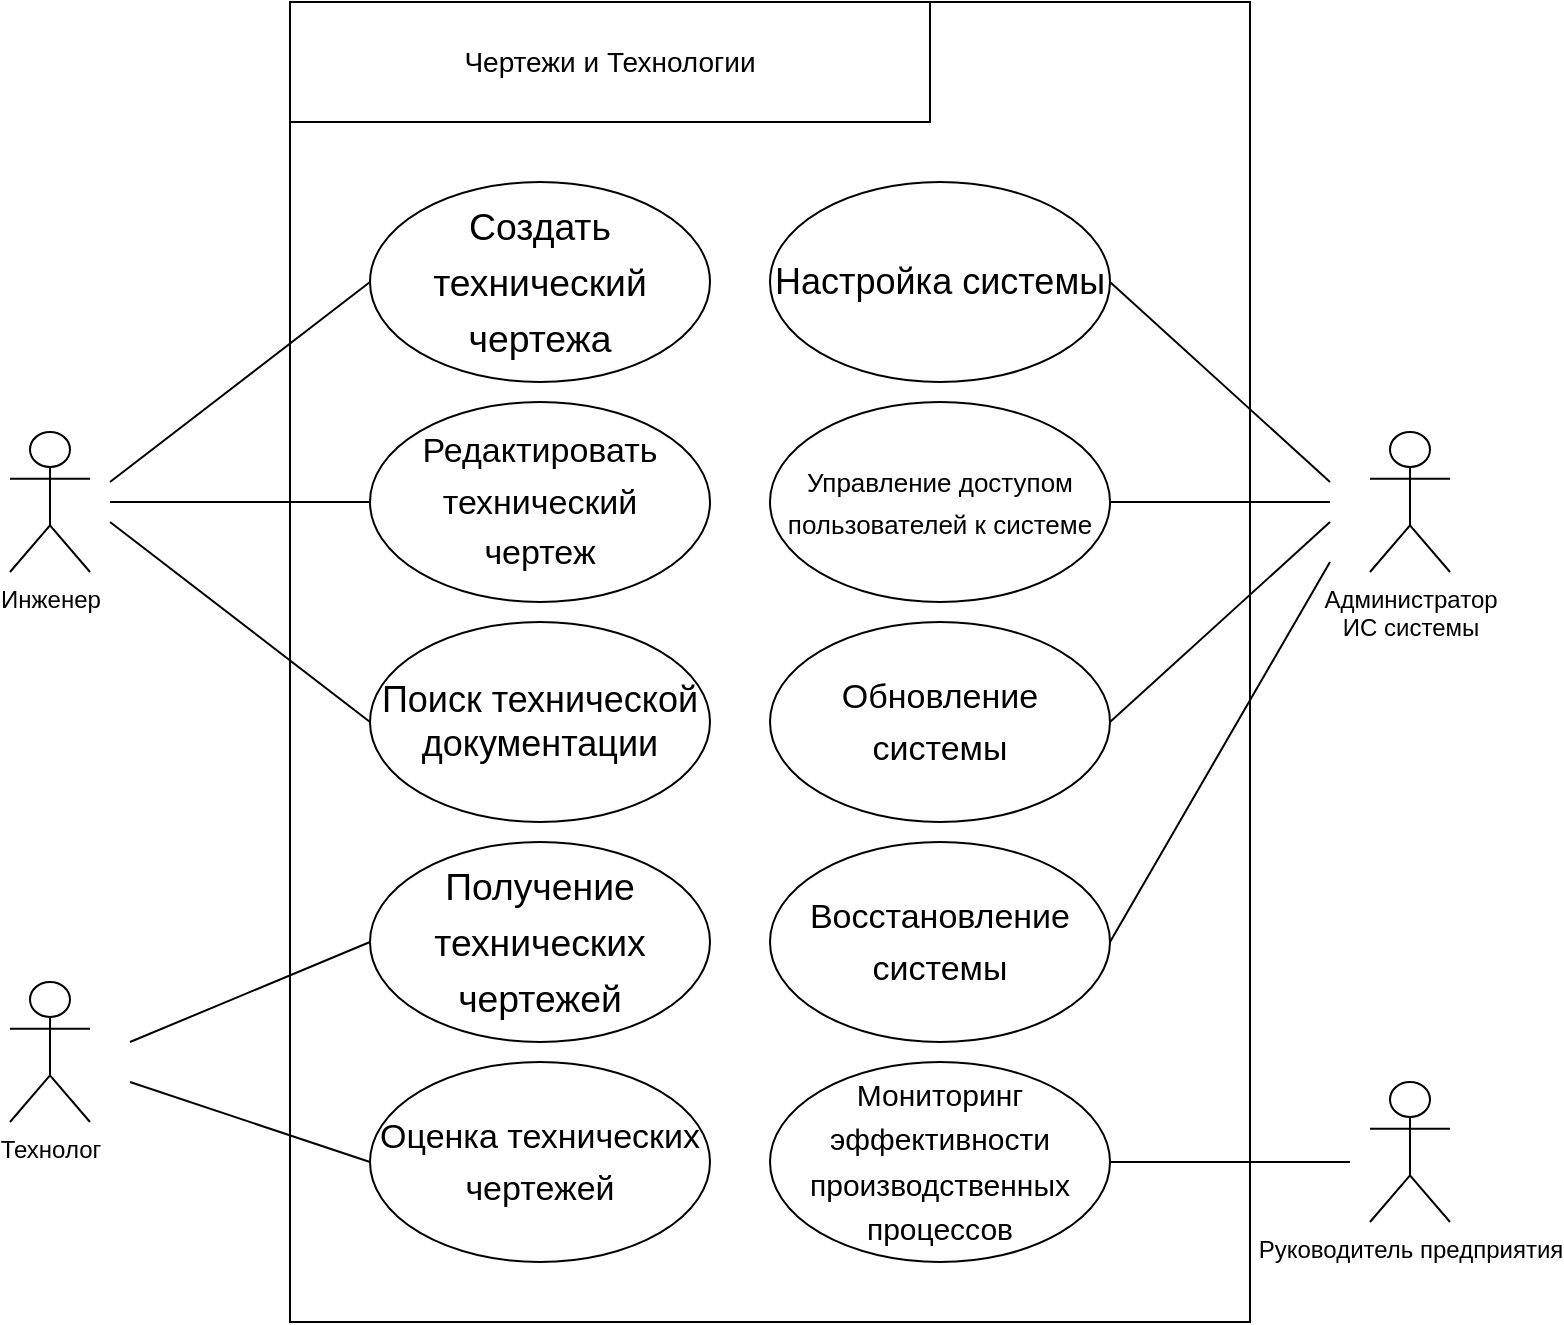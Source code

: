 <mxfile version="24.1.0" type="device">
  <diagram name="Page-1" id="929967ad-93f9-6ef4-fab6-5d389245f69c">
    <mxGraphModel dx="1509" dy="871" grid="1" gridSize="10" guides="1" tooltips="1" connect="1" arrows="1" fold="1" page="1" pageScale="1.5" pageWidth="1169" pageHeight="826" background="none" math="0" shadow="0">
      <root>
        <mxCell id="0" style=";html=1;" />
        <mxCell id="1" style=";html=1;" parent="0" />
        <mxCell id="1672d66443f91eb5-13" style="edgeStyle=orthogonalEdgeStyle;rounded=0;html=1;jettySize=auto;orthogonalLoop=1;endArrow=circlePlus;endFill=0;" parent="1" edge="1">
          <mxGeometry relative="1" as="geometry">
            <Array as="points">
              <mxPoint x="477" y="485" />
              <mxPoint x="517" y="485" />
            </Array>
            <mxPoint x="477.0" y="535" as="sourcePoint" />
          </mxGeometry>
        </mxCell>
        <mxCell id="hsE9dfF4Od-NRktNLgFB-34" value="&lt;span style=&quot;font-size:14.0pt;line-height:150%;&lt;br/&gt;font-family:&amp;quot;Times New Roman&amp;quot;,serif;mso-fareast-font-family:Calibri;mso-fareast-theme-font:&lt;br/&gt;minor-latin;mso-ansi-language:EN-US;mso-fareast-language:EN-US;mso-bidi-language:&lt;br/&gt;AR-SA&quot;&gt;Создать технический чертежа&lt;/span&gt;" style="ellipse;whiteSpace=wrap;html=1;" parent="1" vertex="1">
          <mxGeometry x="200" y="90" width="170" height="100" as="geometry" />
        </mxCell>
        <mxCell id="hsE9dfF4Od-NRktNLgFB-38" value="" style="endArrow=none;html=1;rounded=0;strokeWidth=1;entryX=0;entryY=0.5;entryDx=0;entryDy=0;" parent="1" target="hsE9dfF4Od-NRktNLgFB-34" edge="1">
          <mxGeometry width="50" height="50" relative="1" as="geometry">
            <mxPoint x="70" y="240" as="sourcePoint" />
            <mxPoint x="-100" y="421" as="targetPoint" />
          </mxGeometry>
        </mxCell>
        <mxCell id="hsE9dfF4Od-NRktNLgFB-41" value="&lt;font style=&quot;font-size: 14px;&quot;&gt;Чертежи и Технологии&lt;/font&gt;" style="rounded=0;whiteSpace=wrap;html=1;fillColor=none;" parent="1" vertex="1">
          <mxGeometry x="160" width="320" height="60" as="geometry" />
        </mxCell>
        <mxCell id="hsE9dfF4Od-NRktNLgFB-47" value="" style="endArrow=none;html=1;rounded=0;strokeWidth=1;entryX=0;entryY=0.5;entryDx=0;entryDy=0;" parent="1" target="hsE9dfF4Od-NRktNLgFB-56" edge="1">
          <mxGeometry width="50" height="50" relative="1" as="geometry">
            <mxPoint x="70" y="250" as="sourcePoint" />
            <mxPoint x="120" y="351" as="targetPoint" />
          </mxGeometry>
        </mxCell>
        <mxCell id="hsE9dfF4Od-NRktNLgFB-53" value="Инженер" style="shape=umlActor;verticalLabelPosition=bottom;verticalAlign=top;html=1;outlineConnect=0;" parent="1" vertex="1">
          <mxGeometry x="20" y="215" width="40" height="70" as="geometry" />
        </mxCell>
        <mxCell id="hsE9dfF4Od-NRktNLgFB-56" value="&lt;div style=&quot;font-size: 17px;&quot;&gt;&lt;font style=&quot;font-size: 17px;&quot;&gt;&lt;span style=&quot;line-height: 150%;&quot;&gt;Редактировать технический &lt;br&gt;&lt;/span&gt;&lt;/font&gt;&lt;/div&gt;&lt;div style=&quot;font-size: 17px;&quot;&gt;&lt;font style=&quot;font-size: 17px;&quot;&gt;&lt;span style=&quot;line-height: 150%;&quot;&gt;чертеж&lt;/span&gt;&lt;/font&gt;&lt;/div&gt;" style="ellipse;whiteSpace=wrap;html=1;" parent="1" vertex="1">
          <mxGeometry x="200" y="200" width="170" height="100" as="geometry" />
        </mxCell>
        <mxCell id="hsE9dfF4Od-NRktNLgFB-64" value="&lt;font style=&quot;font-size: 18px;&quot;&gt;Поиск технической документации&lt;/font&gt;" style="ellipse;whiteSpace=wrap;html=1;" parent="1" vertex="1">
          <mxGeometry x="200" y="310" width="170" height="100" as="geometry" />
        </mxCell>
        <mxCell id="hsE9dfF4Od-NRktNLgFB-72" value="" style="endArrow=none;html=1;rounded=0;strokeWidth=1;entryX=0;entryY=0.5;entryDx=0;entryDy=0;" parent="1" target="hsE9dfF4Od-NRktNLgFB-64" edge="1">
          <mxGeometry width="50" height="50" relative="1" as="geometry">
            <mxPoint x="70" y="260" as="sourcePoint" />
            <mxPoint x="110" y="575" as="targetPoint" />
          </mxGeometry>
        </mxCell>
        <mxCell id="aJms82pucHbP5OjZi7ao-17" value="" style="rounded=0;whiteSpace=wrap;html=1;fillColor=none;" parent="1" vertex="1">
          <mxGeometry x="160" width="480" height="660" as="geometry" />
        </mxCell>
        <mxCell id="jlIkuXn_E_BrfkCdR3N0-1" value="&lt;span style=&quot;font-size:14.0pt;line-height:150%;&lt;br/&gt;font-family:&amp;quot;Times New Roman&amp;quot;,serif;mso-fareast-font-family:Calibri;mso-fareast-theme-font:&lt;br/&gt;minor-latin;mso-ansi-language:EN-US;mso-fareast-language:EN-US;mso-bidi-language:&lt;br/&gt;AR-SA&quot;&gt;Получение технических чертежей&lt;br&gt;&lt;/span&gt;" style="ellipse;whiteSpace=wrap;html=1;" vertex="1" parent="1">
          <mxGeometry x="200" y="420" width="170" height="100" as="geometry" />
        </mxCell>
        <mxCell id="jlIkuXn_E_BrfkCdR3N0-2" value="" style="endArrow=none;html=1;rounded=0;strokeWidth=1;entryX=0;entryY=0.5;entryDx=0;entryDy=0;" edge="1" target="jlIkuXn_E_BrfkCdR3N0-1" parent="1">
          <mxGeometry width="50" height="50" relative="1" as="geometry">
            <mxPoint x="80" y="520" as="sourcePoint" />
            <mxPoint x="-100" y="751" as="targetPoint" />
          </mxGeometry>
        </mxCell>
        <mxCell id="jlIkuXn_E_BrfkCdR3N0-3" value="" style="endArrow=none;html=1;rounded=0;strokeWidth=1;entryX=0;entryY=0.5;entryDx=0;entryDy=0;" edge="1" target="jlIkuXn_E_BrfkCdR3N0-5" parent="1">
          <mxGeometry width="50" height="50" relative="1" as="geometry">
            <mxPoint x="80" y="540" as="sourcePoint" />
            <mxPoint x="120" y="681" as="targetPoint" />
          </mxGeometry>
        </mxCell>
        <mxCell id="jlIkuXn_E_BrfkCdR3N0-4" value="&lt;div&gt;Технолог&lt;/div&gt;" style="shape=umlActor;verticalLabelPosition=bottom;verticalAlign=top;html=1;outlineConnect=0;" vertex="1" parent="1">
          <mxGeometry x="20" y="490" width="40" height="70" as="geometry" />
        </mxCell>
        <mxCell id="jlIkuXn_E_BrfkCdR3N0-5" value="&lt;div style=&quot;font-size: 17px;&quot;&gt;&lt;font style=&quot;font-size: 17px;&quot;&gt;&lt;span style=&quot;line-height: 150%;&quot;&gt;Оценка технических чертежей&lt;br&gt;&lt;/span&gt;&lt;/font&gt;&lt;/div&gt;" style="ellipse;whiteSpace=wrap;html=1;" vertex="1" parent="1">
          <mxGeometry x="200" y="530" width="170" height="100" as="geometry" />
        </mxCell>
        <mxCell id="jlIkuXn_E_BrfkCdR3N0-13" value="&lt;font size=&quot;1&quot;&gt;&lt;span style=&quot;line-height: 150%; font-size: 15px;&quot;&gt;Мониторинг эффективности производственных процессов&lt;/span&gt;&lt;/font&gt;" style="ellipse;whiteSpace=wrap;html=1;" vertex="1" parent="1">
          <mxGeometry x="400" y="530" width="170" height="100" as="geometry" />
        </mxCell>
        <mxCell id="jlIkuXn_E_BrfkCdR3N0-14" value="" style="endArrow=none;html=1;rounded=0;strokeWidth=1;entryX=1;entryY=0.5;entryDx=0;entryDy=0;" edge="1" target="jlIkuXn_E_BrfkCdR3N0-13" parent="1">
          <mxGeometry width="50" height="50" relative="1" as="geometry">
            <mxPoint x="690" y="580" as="sourcePoint" />
            <mxPoint x="-100" y="991" as="targetPoint" />
          </mxGeometry>
        </mxCell>
        <mxCell id="jlIkuXn_E_BrfkCdR3N0-16" value="Руководитель предприятия" style="shape=umlActor;verticalLabelPosition=bottom;verticalAlign=top;html=1;outlineConnect=0;" vertex="1" parent="1">
          <mxGeometry x="700" y="540" width="40" height="70" as="geometry" />
        </mxCell>
        <mxCell id="jlIkuXn_E_BrfkCdR3N0-31" value="" style="endArrow=none;html=1;rounded=0;strokeWidth=1;entryX=1;entryY=0.5;entryDx=0;entryDy=0;" edge="1" target="jlIkuXn_E_BrfkCdR3N0-33" parent="1">
          <mxGeometry width="50" height="50" relative="1" as="geometry">
            <mxPoint x="680" y="260" as="sourcePoint" />
            <mxPoint x="710" y="321" as="targetPoint" />
          </mxGeometry>
        </mxCell>
        <mxCell id="jlIkuXn_E_BrfkCdR3N0-32" value="Администратор&lt;br&gt;ИС системы" style="shape=umlActor;verticalLabelPosition=bottom;verticalAlign=top;html=1;outlineConnect=0;" vertex="1" parent="1">
          <mxGeometry x="700" y="215" width="40" height="70" as="geometry" />
        </mxCell>
        <mxCell id="jlIkuXn_E_BrfkCdR3N0-33" value="&lt;div style=&quot;font-size: 17px;&quot;&gt;&lt;font style=&quot;font-size: 17px;&quot;&gt;&lt;span style=&quot;line-height: 150%;&quot;&gt;Обновление системы&lt;/span&gt;&lt;/font&gt;&lt;/div&gt;" style="ellipse;whiteSpace=wrap;html=1;" vertex="1" parent="1">
          <mxGeometry x="400" y="310" width="170" height="100" as="geometry" />
        </mxCell>
        <mxCell id="jlIkuXn_E_BrfkCdR3N0-34" value="&lt;font style=&quot;font-size: 18px;&quot;&gt;Настройка системы&lt;br&gt;&lt;/font&gt;" style="ellipse;whiteSpace=wrap;html=1;" vertex="1" parent="1">
          <mxGeometry x="400" y="90" width="170" height="100" as="geometry" />
        </mxCell>
        <mxCell id="jlIkuXn_E_BrfkCdR3N0-35" value="" style="endArrow=none;html=1;rounded=0;strokeWidth=1;entryX=1;entryY=0.5;entryDx=0;entryDy=0;" edge="1" target="jlIkuXn_E_BrfkCdR3N0-34" parent="1">
          <mxGeometry width="50" height="50" relative="1" as="geometry">
            <mxPoint x="680" y="240" as="sourcePoint" />
            <mxPoint x="700" y="545" as="targetPoint" />
          </mxGeometry>
        </mxCell>
        <mxCell id="jlIkuXn_E_BrfkCdR3N0-36" value="&lt;div style=&quot;font-size: 17px;&quot;&gt;&lt;font size=&quot;1&quot;&gt;&lt;span style=&quot;line-height: 150%; font-size: 13px;&quot;&gt;Управление доступом пользователей к системе&lt;/span&gt;&lt;/font&gt;&lt;/div&gt;" style="ellipse;whiteSpace=wrap;html=1;" vertex="1" parent="1">
          <mxGeometry x="400" y="200" width="170" height="100" as="geometry" />
        </mxCell>
        <mxCell id="jlIkuXn_E_BrfkCdR3N0-37" value="" style="endArrow=none;html=1;rounded=0;strokeWidth=1;entryX=1;entryY=0.5;entryDx=0;entryDy=0;" edge="1" parent="1" target="jlIkuXn_E_BrfkCdR3N0-36">
          <mxGeometry width="50" height="50" relative="1" as="geometry">
            <mxPoint x="680" y="250" as="sourcePoint" />
            <mxPoint x="580" y="370" as="targetPoint" />
          </mxGeometry>
        </mxCell>
        <mxCell id="jlIkuXn_E_BrfkCdR3N0-38" value="&lt;div style=&quot;font-size: 17px;&quot;&gt;&lt;font style=&quot;font-size: 17px;&quot;&gt;&lt;span style=&quot;line-height: 150%;&quot;&gt;Восстановление системы&lt;br&gt;&lt;/span&gt;&lt;/font&gt;&lt;/div&gt;" style="ellipse;whiteSpace=wrap;html=1;" vertex="1" parent="1">
          <mxGeometry x="400" y="420" width="170" height="100" as="geometry" />
        </mxCell>
        <mxCell id="jlIkuXn_E_BrfkCdR3N0-39" value="" style="endArrow=none;html=1;rounded=0;strokeWidth=1;entryX=1;entryY=0.5;entryDx=0;entryDy=0;" edge="1" parent="1" target="jlIkuXn_E_BrfkCdR3N0-38">
          <mxGeometry width="50" height="50" relative="1" as="geometry">
            <mxPoint x="680" y="280" as="sourcePoint" />
            <mxPoint x="580" y="370" as="targetPoint" />
          </mxGeometry>
        </mxCell>
      </root>
    </mxGraphModel>
  </diagram>
</mxfile>
